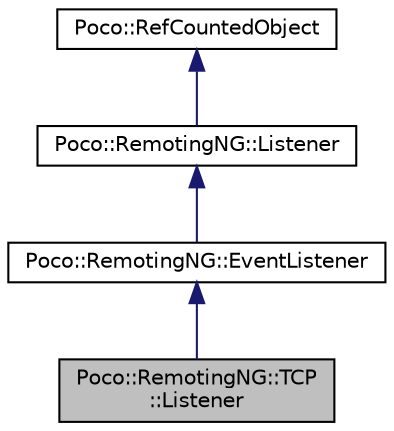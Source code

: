 digraph "Poco::RemotingNG::TCP::Listener"
{
 // LATEX_PDF_SIZE
  edge [fontname="Helvetica",fontsize="10",labelfontname="Helvetica",labelfontsize="10"];
  node [fontname="Helvetica",fontsize="10",shape=record];
  Node1 [label="Poco::RemotingNG::TCP\l::Listener",height=0.2,width=0.4,color="black", fillcolor="grey75", style="filled", fontcolor="black",tooltip="The RemotingNG Listener implementation for the TCP transport."];
  Node2 -> Node1 [dir="back",color="midnightblue",fontsize="10",style="solid"];
  Node2 [label="Poco::RemotingNG::EventListener",height=0.2,width=0.4,color="black", fillcolor="white", style="filled",URL="$classPoco_1_1RemotingNG_1_1EventListener.html",tooltip=" "];
  Node3 -> Node2 [dir="back",color="midnightblue",fontsize="10",style="solid"];
  Node3 [label="Poco::RemotingNG::Listener",height=0.2,width=0.4,color="black", fillcolor="white", style="filled",URL="$classPoco_1_1RemotingNG_1_1Listener.html",tooltip=" "];
  Node4 -> Node3 [dir="back",color="midnightblue",fontsize="10",style="solid"];
  Node4 [label="Poco::RefCountedObject",height=0.2,width=0.4,color="black", fillcolor="white", style="filled",URL="$classPoco_1_1RefCountedObject.html",tooltip=" "];
}
